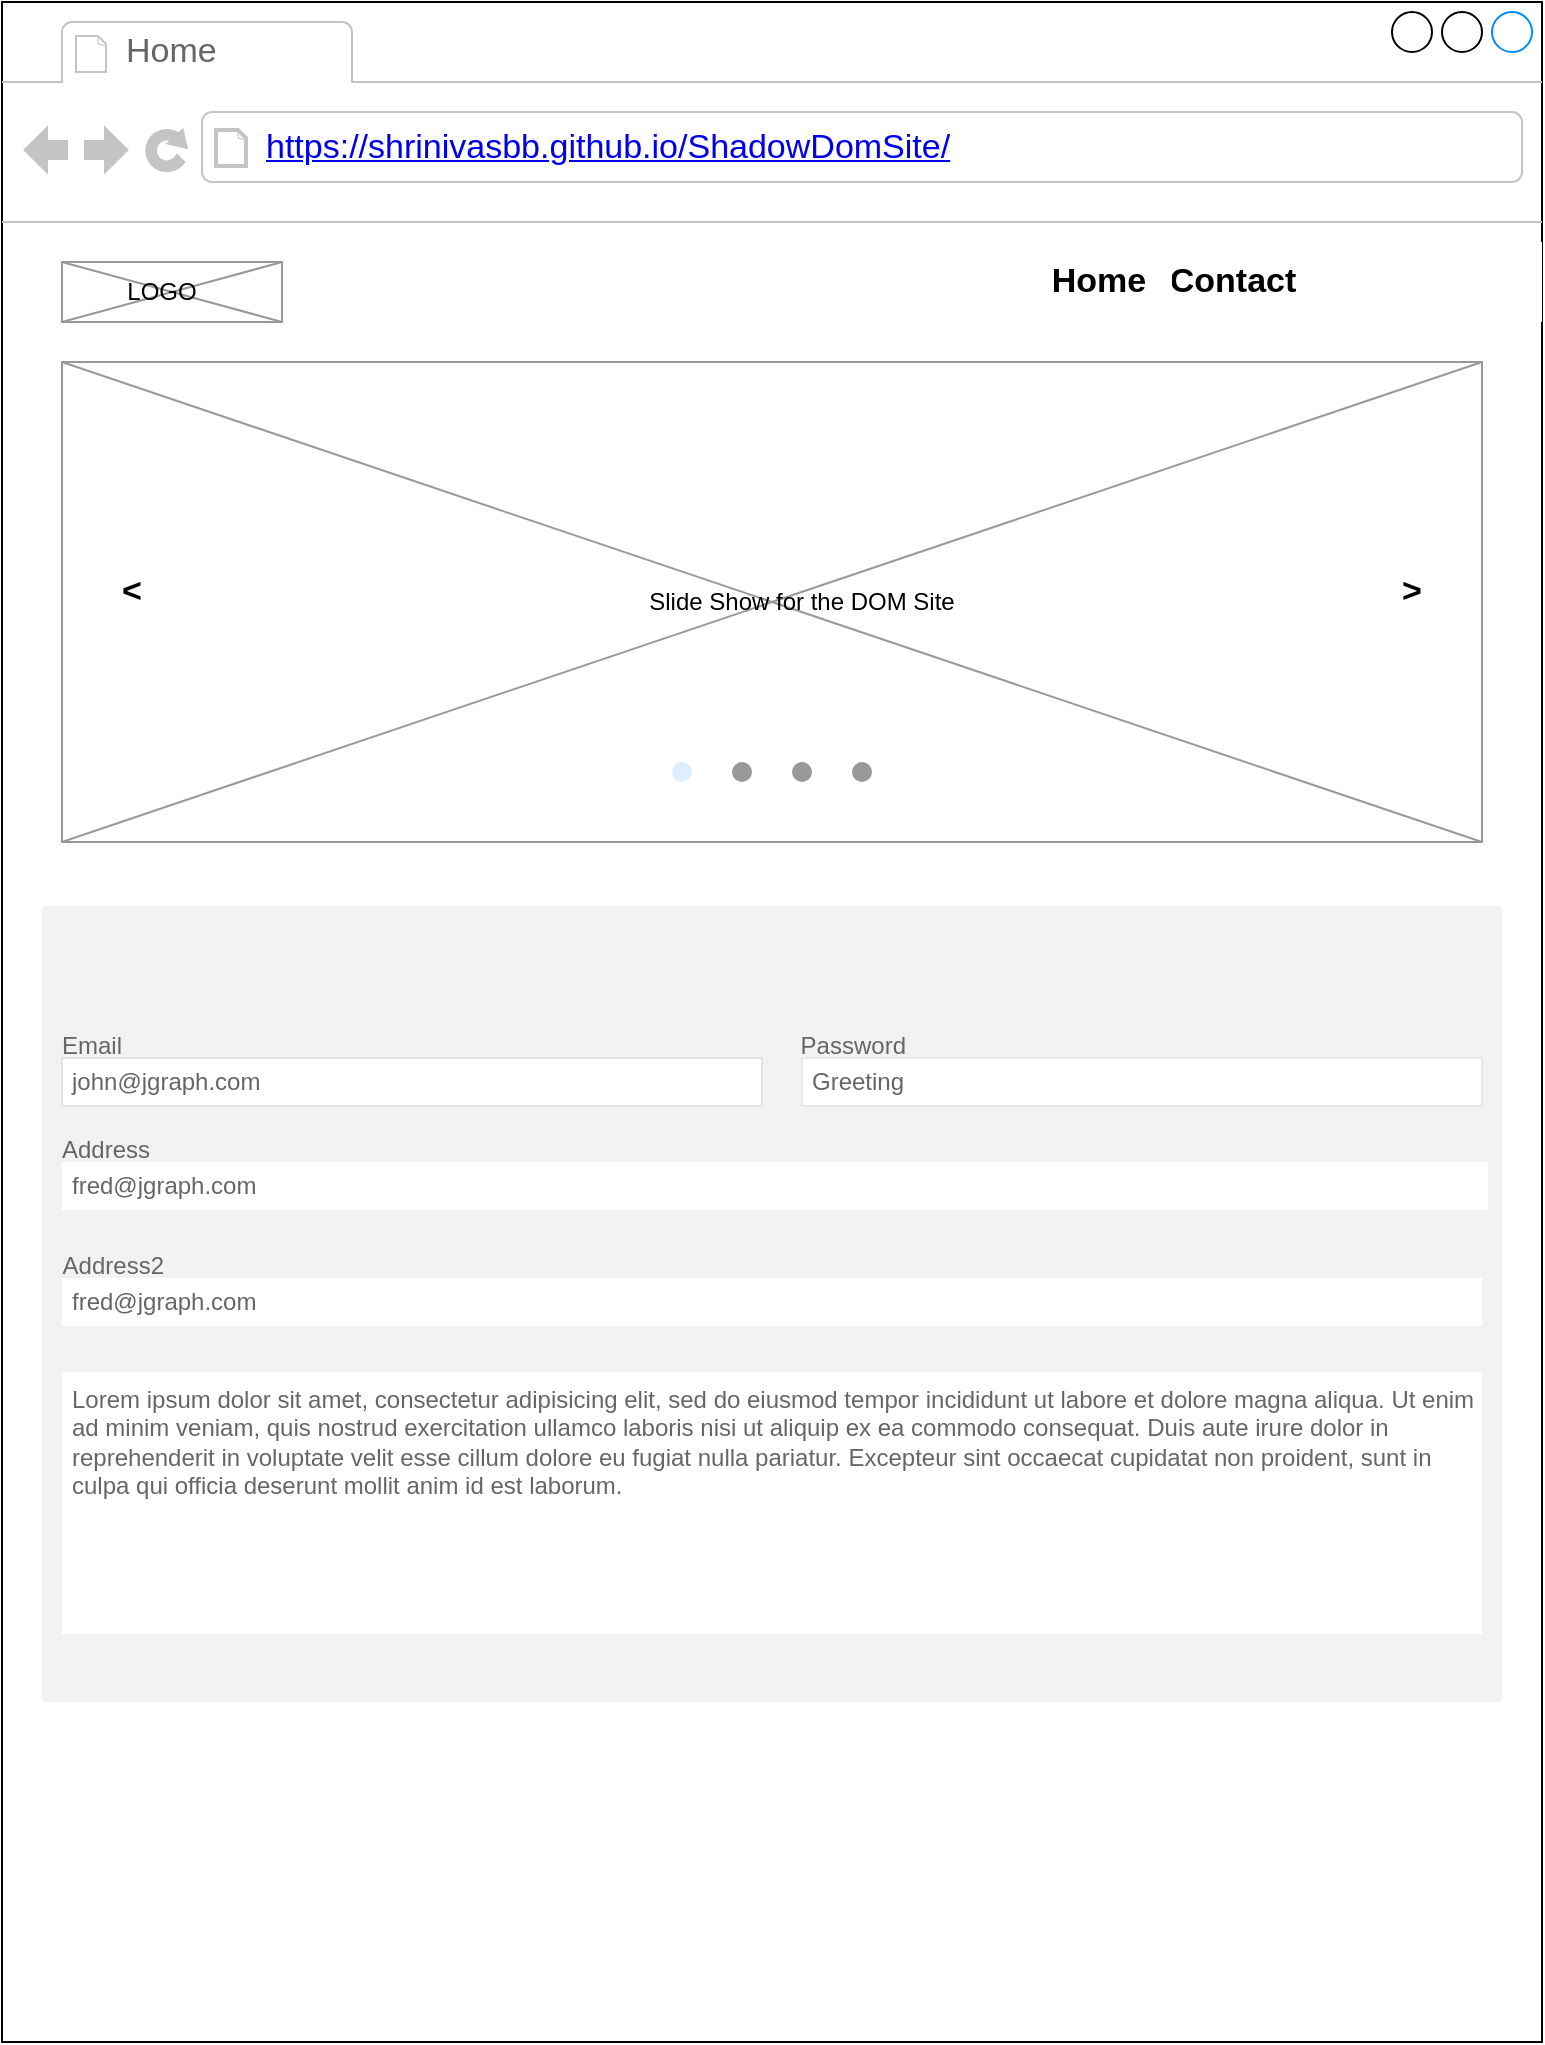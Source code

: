 <mxfile version="13.5.3" type="github"><diagram id="kvAfsRJWzeMCRi0XUO73" name="Page-1"><mxGraphModel dx="868" dy="2682" grid="1" gridSize="10" guides="1" tooltips="1" connect="1" arrows="1" fold="1" page="1" pageScale="1" pageWidth="850" pageHeight="1100" math="0" shadow="0"><root><mxCell id="0"/><mxCell id="1" parent="0"/><mxCell id="SVItrBMjdtxtzLvybNgs-1" value="" style="strokeWidth=1;shadow=0;dashed=0;align=center;html=1;shape=mxgraph.mockup.containers.browserWindow;rSize=0;strokeColor2=#008cff;strokeColor3=#c4c4c4;mainText=,;recursiveResize=0;" vertex="1" parent="1"><mxGeometry x="40" y="-2070" width="770" height="1020" as="geometry"/></mxCell><mxCell id="SVItrBMjdtxtzLvybNgs-29" value="" style="verticalLabelPosition=bottom;verticalAlign=top;html=1;shape=mxgraph.basic.rect;fillColor2=none;strokeWidth=1;size=20;indent=5;gradientColor=none;fontColor=#000000;fillColor=#F2F2F2;strokeColor=none;" vertex="1" parent="SVItrBMjdtxtzLvybNgs-1"><mxGeometry x="20" y="452" width="730" height="398" as="geometry"/></mxCell><mxCell id="SVItrBMjdtxtzLvybNgs-2" value="Home" style="strokeWidth=1;shadow=0;dashed=0;align=center;html=1;shape=mxgraph.mockup.containers.anchor;fontSize=17;fontColor=#666666;align=left;" vertex="1" parent="SVItrBMjdtxtzLvybNgs-1"><mxGeometry x="60" y="12" width="110" height="26" as="geometry"/></mxCell><mxCell id="SVItrBMjdtxtzLvybNgs-3" value="&lt;a href=&quot;https://shrinivasbb.github.io/ShadowDomSite/&quot;&gt;https://shrinivasbb.github.io/ShadowDomSite/&lt;/a&gt;" style="strokeWidth=1;shadow=0;dashed=0;align=center;html=1;shape=mxgraph.mockup.containers.anchor;rSize=0;fontSize=17;fontColor=#666666;align=left;" vertex="1" parent="SVItrBMjdtxtzLvybNgs-1"><mxGeometry x="130" y="60" width="250" height="26" as="geometry"/></mxCell><mxCell id="SVItrBMjdtxtzLvybNgs-4" value="" style="strokeWidth=1;shadow=0;dashed=1;align=center;html=1;shape=mxgraph.mockup.rrect;rSize=10;fillColor=#FFFFFF;dashPattern=1 4;strokeColor=none;" vertex="1" parent="SVItrBMjdtxtzLvybNgs-1"><mxGeometry x="400" y="120" width="370" height="40" as="geometry"/></mxCell><mxCell id="SVItrBMjdtxtzLvybNgs-5" value="&lt;font color=&quot;#000000&quot;&gt;Contact&lt;/font&gt;" style="fillColor=inherit;gradientColor=inherit;strokeWidth=1;shadow=0;align=center;html=1;shape=mxgraph.mockup.rrect;rSize=0;fontSize=17;fontColor=#666666;fontStyle=1;resizeHeight=1;strokeColor=none;" vertex="1" parent="SVItrBMjdtxtzLvybNgs-4"><mxGeometry width="130" height="40" relative="1" as="geometry"><mxPoint x="150" as="offset"/></mxGeometry></mxCell><mxCell id="SVItrBMjdtxtzLvybNgs-6" value="" style="strokeColor=inherit;fillColor=inherit;gradientColor=inherit;strokeWidth=1;shadow=0;dashed=0;align=center;html=1;shape=mxgraph.mockup.rrect;rSize=0;fontSize=17;fontColor=#666666;fontStyle=1;resizeHeight=1;" vertex="1" parent="SVItrBMjdtxtzLvybNgs-4"><mxGeometry width="120" height="40" relative="1" as="geometry"><mxPoint x="250" as="offset"/></mxGeometry></mxCell><mxCell id="SVItrBMjdtxtzLvybNgs-8" value="&lt;font color=&quot;#000000&quot;&gt;Home&lt;/font&gt;" style="strokeWidth=1;shadow=0;dashed=0;align=center;html=1;shape=mxgraph.mockup.leftButton;rSize=10;fontSize=17;fontColor=#ffffff;fontStyle=1;resizeHeight=1;fillColor=#FFFFFF;strokeColor=none;" vertex="1" parent="SVItrBMjdtxtzLvybNgs-4"><mxGeometry width="75" height="40" relative="1" as="geometry"><mxPoint x="110" as="offset"/></mxGeometry></mxCell><mxCell id="SVItrBMjdtxtzLvybNgs-9" value="" style="verticalLabelPosition=bottom;shadow=0;dashed=0;align=center;html=1;verticalAlign=top;strokeWidth=1;shape=mxgraph.mockup.graphics.simpleIcon;strokeColor=#999999;fillColor=#ffffff;gradientColor=none;" vertex="1" parent="SVItrBMjdtxtzLvybNgs-1"><mxGeometry x="30" y="130" width="110" height="30" as="geometry"/></mxCell><mxCell id="SVItrBMjdtxtzLvybNgs-10" value="LOGO" style="text;html=1;strokeColor=none;fillColor=none;align=center;verticalAlign=middle;whiteSpace=wrap;rounded=0;" vertex="1" parent="SVItrBMjdtxtzLvybNgs-1"><mxGeometry x="60" y="135" width="40" height="20" as="geometry"/></mxCell><mxCell id="SVItrBMjdtxtzLvybNgs-11" value="" style="verticalLabelPosition=bottom;shadow=0;dashed=0;align=center;html=1;verticalAlign=top;strokeWidth=1;shape=mxgraph.mockup.graphics.simpleIcon;strokeColor=#999999;fillColor=#ffffff;gradientColor=none;" vertex="1" parent="SVItrBMjdtxtzLvybNgs-1"><mxGeometry x="30" y="180" width="710" height="240" as="geometry"/></mxCell><mxCell id="SVItrBMjdtxtzLvybNgs-12" value="Slide Show for the DOM Site" style="text;html=1;strokeColor=none;fillColor=none;align=center;verticalAlign=middle;whiteSpace=wrap;rounded=0;" vertex="1" parent="SVItrBMjdtxtzLvybNgs-1"><mxGeometry x="160" y="290" width="480" height="20" as="geometry"/></mxCell><mxCell id="SVItrBMjdtxtzLvybNgs-13" value="" style="verticalLabelPosition=bottom;shadow=0;dashed=0;align=center;html=1;verticalAlign=top;strokeWidth=1;shape=mxgraph.mockup.navigation.pageControl;fillColor=#999999;strokeColor=#ddeeff;" vertex="1" parent="SVItrBMjdtxtzLvybNgs-1"><mxGeometry x="335" y="370" width="100" height="30" as="geometry"/></mxCell><mxCell id="SVItrBMjdtxtzLvybNgs-14" value="&amp;lt;" style="strokeWidth=1;shadow=0;dashed=0;align=center;html=1;shape=mxgraph.mockup.buttons.button;mainText=;buttonStyle=round;fontSize=17;fontStyle=1;whiteSpace=wrap;fillColor=#FFFFFF;strokeColor=none;" vertex="1" parent="SVItrBMjdtxtzLvybNgs-1"><mxGeometry x="50" y="270" width="30" height="50" as="geometry"/></mxCell><mxCell id="SVItrBMjdtxtzLvybNgs-15" value="&amp;gt;" style="strokeWidth=1;shadow=0;dashed=0;align=center;html=1;shape=mxgraph.mockup.buttons.button;mainText=;buttonStyle=round;fontSize=17;fontStyle=1;whiteSpace=wrap;fillColor=#FFFFFF;strokeColor=none;" vertex="1" parent="SVItrBMjdtxtzLvybNgs-1"><mxGeometry x="690" y="270" width="30" height="50" as="geometry"/></mxCell><mxCell id="SVItrBMjdtxtzLvybNgs-16" value="Email" style="strokeWidth=1;shadow=0;dashed=0;align=center;html=1;shape=mxgraph.mockup.forms.anchor;align=right;spacingRight=2;fontColor=#666666;fillColor=#FFFFFF;gradientColor=none;" vertex="1" parent="SVItrBMjdtxtzLvybNgs-1"><mxGeometry x="33" y="510" width="30" height="24" as="geometry"/></mxCell><mxCell id="SVItrBMjdtxtzLvybNgs-17" value="john@jgraph.com" style="strokeWidth=1;shadow=0;dashed=0;align=center;html=1;shape=mxgraph.mockup.forms.rrect;fillColor=#ffffff;rSize=0;fontColor=#666666;align=left;spacingLeft=3;strokeColor=#E3E3E3;" vertex="1" parent="SVItrBMjdtxtzLvybNgs-1"><mxGeometry x="30" y="528" width="350" height="24" as="geometry"/></mxCell><mxCell id="SVItrBMjdtxtzLvybNgs-18" value="&amp;nbsp; &amp;nbsp; Password" style="strokeWidth=1;shadow=0;dashed=0;align=center;html=1;shape=mxgraph.mockup.forms.anchor;align=right;spacingRight=2;fontColor=#666666;fillColor=#FFFFFF;gradientColor=none;" vertex="1" parent="SVItrBMjdtxtzLvybNgs-1"><mxGeometry x="395" y="510" width="60" height="24" as="geometry"/></mxCell><mxCell id="SVItrBMjdtxtzLvybNgs-19" value="Greeting" style="strokeWidth=1;shadow=0;dashed=0;align=center;html=1;shape=mxgraph.mockup.forms.rrect;fillColor=#ffffff;rSize=0;fontColor=#666666;align=left;spacingLeft=3;strokeColor=#E8E8E8;" vertex="1" parent="SVItrBMjdtxtzLvybNgs-1"><mxGeometry x="400" y="528" width="340" height="24" as="geometry"/></mxCell><mxCell id="SVItrBMjdtxtzLvybNgs-20" value="Address" style="strokeWidth=1;shadow=0;dashed=0;align=center;html=1;shape=mxgraph.mockup.forms.anchor;align=right;spacingRight=2;fontColor=#666666;fillColor=#FFFFFF;gradientColor=none;" vertex="1" parent="SVItrBMjdtxtzLvybNgs-1"><mxGeometry x="27" y="562" width="50" height="24" as="geometry"/></mxCell><mxCell id="SVItrBMjdtxtzLvybNgs-21" value="fred@jgraph.com" style="strokeWidth=1;shadow=0;dashed=0;align=center;html=1;shape=mxgraph.mockup.forms.rrect;fillColor=#ffffff;rSize=0;fontColor=#666666;align=left;spacingLeft=3;strokeColor=none;" vertex="1" parent="SVItrBMjdtxtzLvybNgs-1"><mxGeometry x="30" y="580" width="713" height="24" as="geometry"/></mxCell><mxCell id="SVItrBMjdtxtzLvybNgs-26" value="Lorem ipsum dolor sit amet, consectetur adipisicing elit, sed do eiusmod tempor incididunt ut labore et dolore magna aliqua. Ut enim ad minim veniam, quis nostrud exercitation ullamco laboris nisi ut aliquip ex ea commodo consequat. Duis aute irure dolor in reprehenderit in voluptate velit esse cillum dolore eu fugiat nulla pariatur. Excepteur sint occaecat cupidatat non proident, sunt in culpa qui officia deserunt mollit anim id est laborum." style="strokeWidth=1;shadow=0;dashed=0;align=center;html=1;shape=mxgraph.mockup.forms.rrect;fillColor=#ffffff;rSize=0;fontColor=#666666;align=left;spacingLeft=3;verticalAlign=top;whiteSpace=wrap;strokeColor=none;" vertex="1" parent="SVItrBMjdtxtzLvybNgs-1"><mxGeometry x="30" y="685" width="710" height="131" as="geometry"/></mxCell><mxCell id="SVItrBMjdtxtzLvybNgs-27" value="Address2" style="strokeWidth=1;shadow=0;dashed=0;align=center;html=1;shape=mxgraph.mockup.forms.anchor;align=right;spacingRight=2;fontColor=#666666;fillColor=#FFFFFF;gradientColor=none;" vertex="1" parent="SVItrBMjdtxtzLvybNgs-1"><mxGeometry x="34" y="620" width="50" height="24" as="geometry"/></mxCell><mxCell id="SVItrBMjdtxtzLvybNgs-28" value="fred@jgraph.com" style="strokeWidth=1;shadow=0;dashed=0;align=center;html=1;shape=mxgraph.mockup.forms.rrect;fillColor=#ffffff;rSize=0;fontColor=#666666;align=left;spacingLeft=3;strokeColor=none;" vertex="1" parent="SVItrBMjdtxtzLvybNgs-1"><mxGeometry x="30" y="638" width="710" height="24" as="geometry"/></mxCell></root></mxGraphModel></diagram></mxfile>
